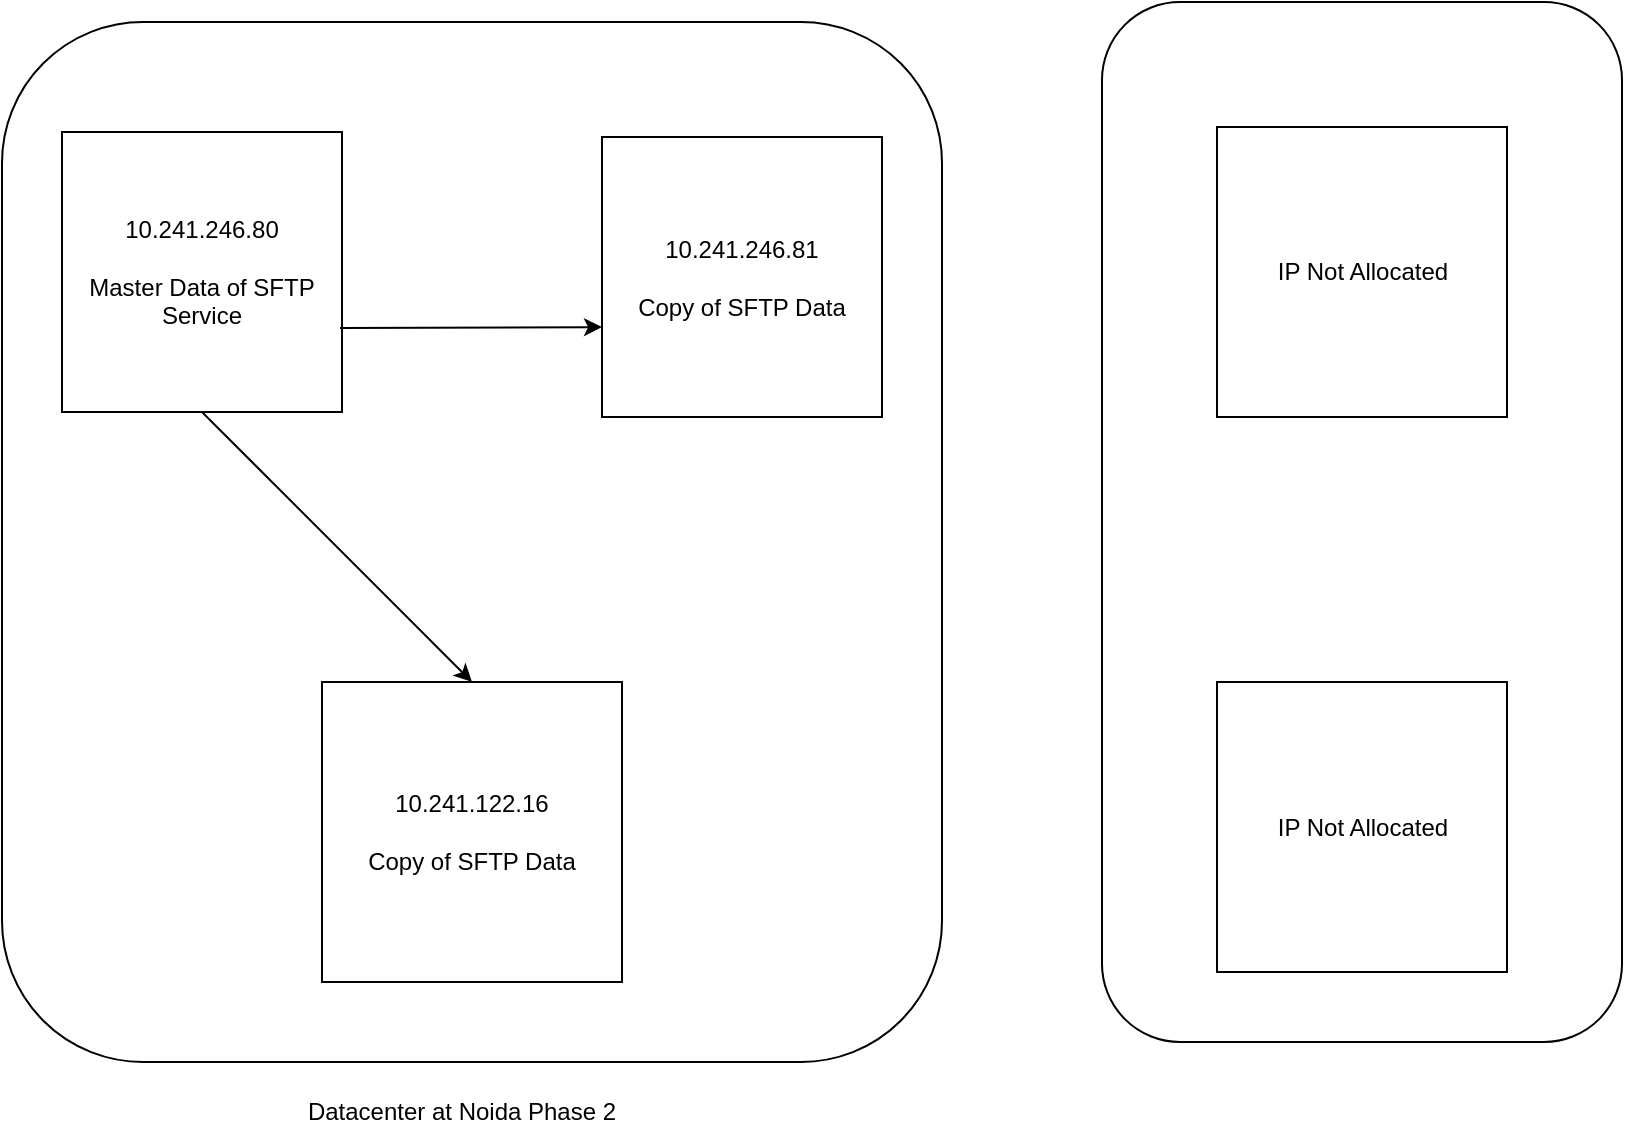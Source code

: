 <mxfile version="21.2.9" type="github">
  <diagram name="Page-1" id="df_ze7xgcm3t2_Z0U3iS">
    <mxGraphModel dx="1194" dy="648" grid="1" gridSize="10" guides="1" tooltips="1" connect="1" arrows="1" fold="1" page="1" pageScale="1" pageWidth="850" pageHeight="1100" math="0" shadow="0">
      <root>
        <mxCell id="0" />
        <mxCell id="1" parent="0" />
        <mxCell id="DVPIaNu0drkTA2Jsw-YP-8" value="" style="rounded=1;whiteSpace=wrap;html=1;" vertex="1" parent="1">
          <mxGeometry x="570" y="30" width="260" height="520" as="geometry" />
        </mxCell>
        <mxCell id="DVPIaNu0drkTA2Jsw-YP-7" value="" style="rounded=1;whiteSpace=wrap;html=1;" vertex="1" parent="1">
          <mxGeometry x="20" y="40" width="470" height="520" as="geometry" />
        </mxCell>
        <mxCell id="DVPIaNu0drkTA2Jsw-YP-3" value="10.241.122.16&lt;br&gt;&lt;br&gt;Copy of SFTP Data" style="whiteSpace=wrap;html=1;aspect=fixed;" vertex="1" parent="1">
          <mxGeometry x="180" y="370" width="150" height="150" as="geometry" />
        </mxCell>
        <mxCell id="DVPIaNu0drkTA2Jsw-YP-2" value="10.241.246.81&lt;br&gt;&lt;br&gt;Copy of SFTP Data" style="whiteSpace=wrap;html=1;aspect=fixed;" vertex="1" parent="1">
          <mxGeometry x="320" y="97.5" width="140" height="140" as="geometry" />
        </mxCell>
        <mxCell id="DVPIaNu0drkTA2Jsw-YP-1" value="10.241.246.80&lt;br&gt;&lt;br&gt;Master Data of SFTP Service" style="whiteSpace=wrap;html=1;aspect=fixed;" vertex="1" parent="1">
          <mxGeometry x="50" y="95" width="140" height="140" as="geometry" />
        </mxCell>
        <mxCell id="DVPIaNu0drkTA2Jsw-YP-4" value="IP Not Allocated" style="whiteSpace=wrap;html=1;aspect=fixed;" vertex="1" parent="1">
          <mxGeometry x="627.5" y="92.5" width="145" height="145" as="geometry" />
        </mxCell>
        <mxCell id="DVPIaNu0drkTA2Jsw-YP-6" value="IP Not Allocated" style="whiteSpace=wrap;html=1;aspect=fixed;" vertex="1" parent="1">
          <mxGeometry x="627.5" y="370" width="145" height="145" as="geometry" />
        </mxCell>
        <mxCell id="DVPIaNu0drkTA2Jsw-YP-9" value="" style="endArrow=classic;html=1;rounded=0;exitX=0.993;exitY=0.7;exitDx=0;exitDy=0;exitPerimeter=0;entryX=0;entryY=0.679;entryDx=0;entryDy=0;entryPerimeter=0;" edge="1" parent="1" source="DVPIaNu0drkTA2Jsw-YP-1" target="DVPIaNu0drkTA2Jsw-YP-2">
          <mxGeometry width="50" height="50" relative="1" as="geometry">
            <mxPoint x="400" y="360" as="sourcePoint" />
            <mxPoint x="450" y="310" as="targetPoint" />
          </mxGeometry>
        </mxCell>
        <mxCell id="DVPIaNu0drkTA2Jsw-YP-10" value="" style="endArrow=classic;html=1;rounded=0;exitX=0.5;exitY=1;exitDx=0;exitDy=0;entryX=0.5;entryY=0;entryDx=0;entryDy=0;" edge="1" parent="1" source="DVPIaNu0drkTA2Jsw-YP-1" target="DVPIaNu0drkTA2Jsw-YP-3">
          <mxGeometry width="50" height="50" relative="1" as="geometry">
            <mxPoint x="400" y="320" as="sourcePoint" />
            <mxPoint x="450" y="270" as="targetPoint" />
          </mxGeometry>
        </mxCell>
        <mxCell id="DVPIaNu0drkTA2Jsw-YP-11" value="Datacenter at Noida Phase 2" style="text;html=1;strokeColor=none;fillColor=none;align=center;verticalAlign=middle;whiteSpace=wrap;rounded=0;" vertex="1" parent="1">
          <mxGeometry x="100" y="570" width="300" height="30" as="geometry" />
        </mxCell>
      </root>
    </mxGraphModel>
  </diagram>
</mxfile>
